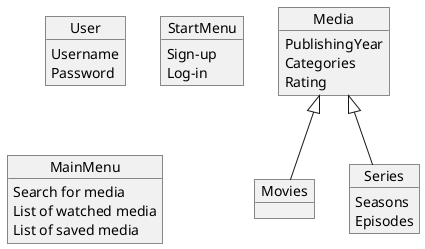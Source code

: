 @startuml
'https://plantuml.com/class-diagram
object Media {
PublishingYear
Categories
Rating
}
object Movies
object Series{
Seasons
Episodes
}
object User {
Username
Password
}
object StartMenu {
Sign-up
Log-in
}
object MainMenu {
Search for media
List of watched media
List of saved media
}

Media <|-- Movies
Media <|-- Series



@enduml